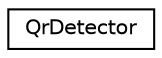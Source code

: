 digraph "Graphical Class Hierarchy"
{
  edge [fontname="Helvetica",fontsize="10",labelfontname="Helvetica",labelfontsize="10"];
  node [fontname="Helvetica",fontsize="10",shape=record];
  rankdir="LR";
  Node1 [label="QrDetector",height=0.2,width=0.4,color="black", fillcolor="white", style="filled",URL="$classQrDetector.html",tooltip="Provides the QR detection functionality. "];
}

